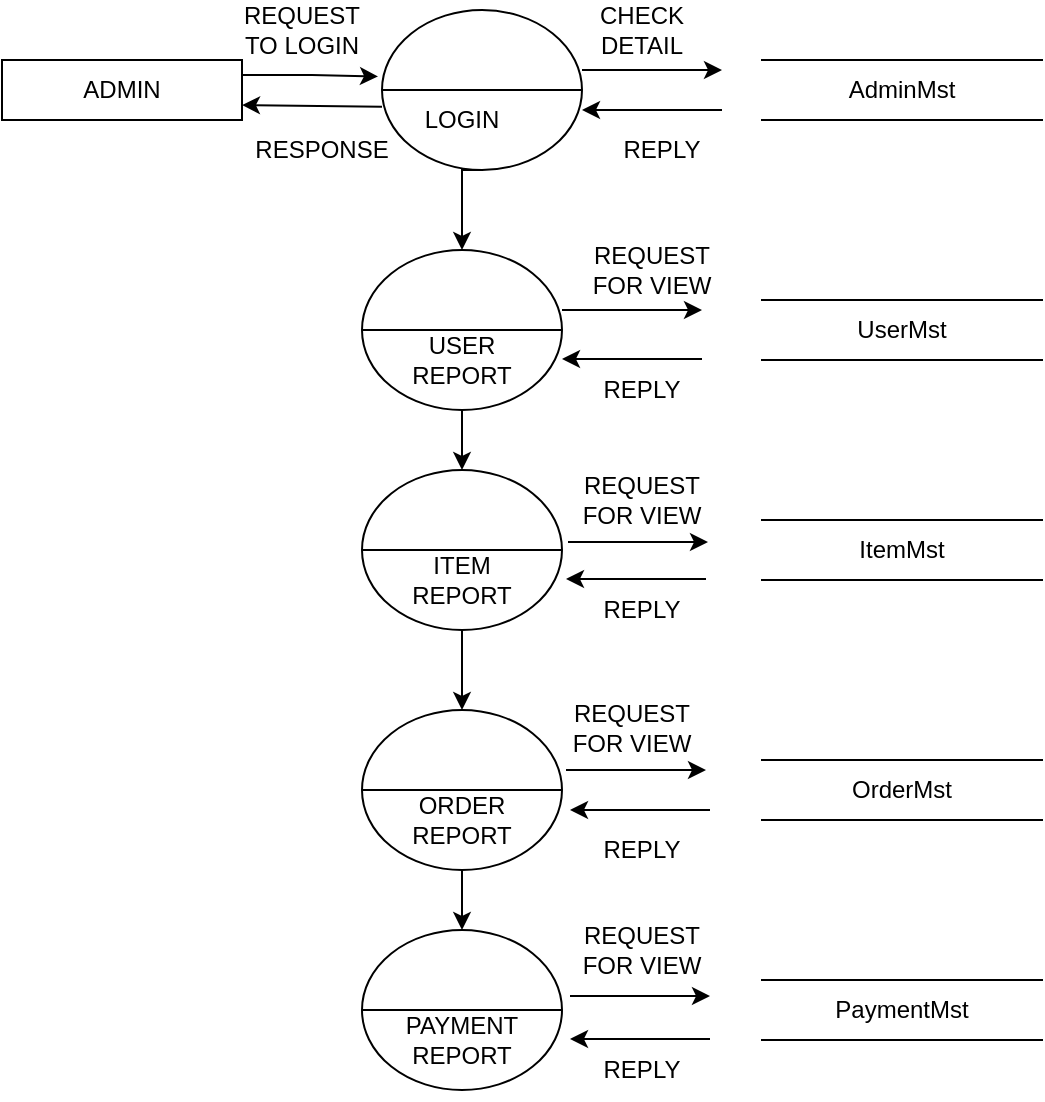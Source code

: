 <mxfile version="24.0.7" type="device">
  <diagram name="Page-1" id="QKr3hlFgz9Zs6SYv5Mjf">
    <mxGraphModel dx="1050" dy="557" grid="1" gridSize="10" guides="1" tooltips="1" connect="1" arrows="1" fold="1" page="1" pageScale="1" pageWidth="850" pageHeight="1100" math="0" shadow="0">
      <root>
        <mxCell id="0" />
        <mxCell id="1" parent="0" />
        <mxCell id="LEhVkkT9aKf8iro3H-op-1" value="ADMIN" style="rounded=0;whiteSpace=wrap;html=1;" vertex="1" parent="1">
          <mxGeometry x="30" y="65" width="120" height="30" as="geometry" />
        </mxCell>
        <mxCell id="LEhVkkT9aKf8iro3H-op-4" style="edgeStyle=orthogonalEdgeStyle;rounded=0;orthogonalLoop=1;jettySize=auto;html=1;exitX=0.5;exitY=1;exitDx=0;exitDy=0;" edge="1" parent="1" source="LEhVkkT9aKf8iro3H-op-2">
          <mxGeometry relative="1" as="geometry">
            <mxPoint x="260" y="160" as="targetPoint" />
            <Array as="points">
              <mxPoint x="260" y="120" />
            </Array>
          </mxGeometry>
        </mxCell>
        <mxCell id="LEhVkkT9aKf8iro3H-op-2" value="" style="shape=lineEllipse;perimeter=ellipsePerimeter;whiteSpace=wrap;html=1;backgroundOutline=1;" vertex="1" parent="1">
          <mxGeometry x="220" y="40" width="100" height="80" as="geometry" />
        </mxCell>
        <mxCell id="LEhVkkT9aKf8iro3H-op-3" value="LOGIN" style="text;html=1;align=center;verticalAlign=middle;whiteSpace=wrap;rounded=0;" vertex="1" parent="1">
          <mxGeometry x="230" y="80" width="60" height="30" as="geometry" />
        </mxCell>
        <mxCell id="LEhVkkT9aKf8iro3H-op-13" style="edgeStyle=orthogonalEdgeStyle;rounded=0;orthogonalLoop=1;jettySize=auto;html=1;exitX=0.5;exitY=1;exitDx=0;exitDy=0;entryX=0.5;entryY=0;entryDx=0;entryDy=0;" edge="1" parent="1" source="LEhVkkT9aKf8iro3H-op-5" target="LEhVkkT9aKf8iro3H-op-11">
          <mxGeometry relative="1" as="geometry" />
        </mxCell>
        <mxCell id="LEhVkkT9aKf8iro3H-op-5" value="" style="shape=lineEllipse;perimeter=ellipsePerimeter;whiteSpace=wrap;html=1;backgroundOutline=1;" vertex="1" parent="1">
          <mxGeometry x="210" y="160" width="100" height="80" as="geometry" />
        </mxCell>
        <mxCell id="LEhVkkT9aKf8iro3H-op-6" value="USER REPORT" style="text;html=1;align=center;verticalAlign=middle;whiteSpace=wrap;rounded=0;" vertex="1" parent="1">
          <mxGeometry x="230" y="200" width="60" height="30" as="geometry" />
        </mxCell>
        <mxCell id="LEhVkkT9aKf8iro3H-op-7" value="" style="shape=lineEllipse;perimeter=ellipsePerimeter;whiteSpace=wrap;html=1;backgroundOutline=1;" vertex="1" parent="1">
          <mxGeometry x="210" y="500" width="100" height="80" as="geometry" />
        </mxCell>
        <mxCell id="LEhVkkT9aKf8iro3H-op-8" value="PAYMENT REPORT" style="text;html=1;align=center;verticalAlign=middle;whiteSpace=wrap;rounded=0;" vertex="1" parent="1">
          <mxGeometry x="230" y="540" width="60" height="30" as="geometry" />
        </mxCell>
        <mxCell id="LEhVkkT9aKf8iro3H-op-16" style="edgeStyle=orthogonalEdgeStyle;rounded=0;orthogonalLoop=1;jettySize=auto;html=1;exitX=0.5;exitY=1;exitDx=0;exitDy=0;entryX=0.5;entryY=0;entryDx=0;entryDy=0;" edge="1" parent="1" source="LEhVkkT9aKf8iro3H-op-9" target="LEhVkkT9aKf8iro3H-op-7">
          <mxGeometry relative="1" as="geometry" />
        </mxCell>
        <mxCell id="LEhVkkT9aKf8iro3H-op-9" value="" style="shape=lineEllipse;perimeter=ellipsePerimeter;whiteSpace=wrap;html=1;backgroundOutline=1;" vertex="1" parent="1">
          <mxGeometry x="210" y="390" width="100" height="80" as="geometry" />
        </mxCell>
        <mxCell id="LEhVkkT9aKf8iro3H-op-10" value="ORDER REPORT" style="text;html=1;align=center;verticalAlign=middle;whiteSpace=wrap;rounded=0;" vertex="1" parent="1">
          <mxGeometry x="230" y="430" width="60" height="30" as="geometry" />
        </mxCell>
        <mxCell id="LEhVkkT9aKf8iro3H-op-15" style="edgeStyle=orthogonalEdgeStyle;rounded=0;orthogonalLoop=1;jettySize=auto;html=1;exitX=0.5;exitY=1;exitDx=0;exitDy=0;entryX=0.5;entryY=0;entryDx=0;entryDy=0;" edge="1" parent="1" source="LEhVkkT9aKf8iro3H-op-11" target="LEhVkkT9aKf8iro3H-op-9">
          <mxGeometry relative="1" as="geometry" />
        </mxCell>
        <mxCell id="LEhVkkT9aKf8iro3H-op-11" value="" style="shape=lineEllipse;perimeter=ellipsePerimeter;whiteSpace=wrap;html=1;backgroundOutline=1;" vertex="1" parent="1">
          <mxGeometry x="210" y="270" width="100" height="80" as="geometry" />
        </mxCell>
        <mxCell id="LEhVkkT9aKf8iro3H-op-12" value="ITEM REPORT" style="text;html=1;align=center;verticalAlign=middle;whiteSpace=wrap;rounded=0;" vertex="1" parent="1">
          <mxGeometry x="230" y="310" width="60" height="30" as="geometry" />
        </mxCell>
        <mxCell id="LEhVkkT9aKf8iro3H-op-17" style="edgeStyle=orthogonalEdgeStyle;rounded=0;orthogonalLoop=1;jettySize=auto;html=1;exitX=1;exitY=0.25;exitDx=0;exitDy=0;entryX=-0.02;entryY=0.415;entryDx=0;entryDy=0;entryPerimeter=0;" edge="1" parent="1" source="LEhVkkT9aKf8iro3H-op-1" target="LEhVkkT9aKf8iro3H-op-2">
          <mxGeometry relative="1" as="geometry" />
        </mxCell>
        <mxCell id="LEhVkkT9aKf8iro3H-op-19" value="" style="endArrow=classic;html=1;rounded=0;exitX=0;exitY=0.605;exitDx=0;exitDy=0;exitPerimeter=0;entryX=1;entryY=0.75;entryDx=0;entryDy=0;" edge="1" parent="1" source="LEhVkkT9aKf8iro3H-op-2" target="LEhVkkT9aKf8iro3H-op-1">
          <mxGeometry width="50" height="50" relative="1" as="geometry">
            <mxPoint x="230" y="180" as="sourcePoint" />
            <mxPoint x="140" y="110" as="targetPoint" />
          </mxGeometry>
        </mxCell>
        <mxCell id="LEhVkkT9aKf8iro3H-op-20" value="REQUEST TO LOGIN" style="text;html=1;align=center;verticalAlign=middle;whiteSpace=wrap;rounded=0;" vertex="1" parent="1">
          <mxGeometry x="150" y="35" width="60" height="30" as="geometry" />
        </mxCell>
        <mxCell id="LEhVkkT9aKf8iro3H-op-23" value="RESPONSE" style="text;html=1;align=center;verticalAlign=middle;whiteSpace=wrap;rounded=0;" vertex="1" parent="1">
          <mxGeometry x="160" y="95" width="60" height="30" as="geometry" />
        </mxCell>
        <mxCell id="LEhVkkT9aKf8iro3H-op-24" value="" style="endArrow=classic;html=1;rounded=0;exitX=0;exitY=0.605;exitDx=0;exitDy=0;exitPerimeter=0;entryX=1;entryY=0.75;entryDx=0;entryDy=0;" edge="1" parent="1">
          <mxGeometry width="50" height="50" relative="1" as="geometry">
            <mxPoint x="390" y="90" as="sourcePoint" />
            <mxPoint x="320" y="90" as="targetPoint" />
          </mxGeometry>
        </mxCell>
        <mxCell id="LEhVkkT9aKf8iro3H-op-25" value="" style="endArrow=classic;html=1;rounded=0;exitX=0;exitY=0.605;exitDx=0;exitDy=0;exitPerimeter=0;entryX=1;entryY=0.75;entryDx=0;entryDy=0;" edge="1" parent="1">
          <mxGeometry width="50" height="50" relative="1" as="geometry">
            <mxPoint x="380" y="214.5" as="sourcePoint" />
            <mxPoint x="310" y="214.5" as="targetPoint" />
          </mxGeometry>
        </mxCell>
        <mxCell id="LEhVkkT9aKf8iro3H-op-26" value="" style="endArrow=classic;html=1;rounded=0;exitX=0;exitY=0.605;exitDx=0;exitDy=0;exitPerimeter=0;entryX=1;entryY=0.75;entryDx=0;entryDy=0;" edge="1" parent="1">
          <mxGeometry width="50" height="50" relative="1" as="geometry">
            <mxPoint x="382" y="324.5" as="sourcePoint" />
            <mxPoint x="312" y="324.5" as="targetPoint" />
          </mxGeometry>
        </mxCell>
        <mxCell id="LEhVkkT9aKf8iro3H-op-27" value="" style="endArrow=classic;html=1;rounded=0;exitX=0;exitY=0.605;exitDx=0;exitDy=0;exitPerimeter=0;entryX=1;entryY=0.75;entryDx=0;entryDy=0;" edge="1" parent="1">
          <mxGeometry width="50" height="50" relative="1" as="geometry">
            <mxPoint x="384" y="440" as="sourcePoint" />
            <mxPoint x="314" y="440" as="targetPoint" />
          </mxGeometry>
        </mxCell>
        <mxCell id="LEhVkkT9aKf8iro3H-op-28" value="" style="endArrow=classic;html=1;rounded=0;exitX=0;exitY=0.605;exitDx=0;exitDy=0;exitPerimeter=0;entryX=1;entryY=0.75;entryDx=0;entryDy=0;" edge="1" parent="1">
          <mxGeometry width="50" height="50" relative="1" as="geometry">
            <mxPoint x="384" y="554.5" as="sourcePoint" />
            <mxPoint x="314" y="554.5" as="targetPoint" />
          </mxGeometry>
        </mxCell>
        <mxCell id="LEhVkkT9aKf8iro3H-op-29" value="" style="endArrow=classic;html=1;rounded=0;exitX=0;exitY=0.605;exitDx=0;exitDy=0;exitPerimeter=0;" edge="1" parent="1">
          <mxGeometry width="50" height="50" relative="1" as="geometry">
            <mxPoint x="320" y="70" as="sourcePoint" />
            <mxPoint x="390" y="70" as="targetPoint" />
          </mxGeometry>
        </mxCell>
        <mxCell id="LEhVkkT9aKf8iro3H-op-30" value="" style="endArrow=classic;html=1;rounded=0;exitX=0;exitY=0.605;exitDx=0;exitDy=0;exitPerimeter=0;" edge="1" parent="1">
          <mxGeometry width="50" height="50" relative="1" as="geometry">
            <mxPoint x="310" y="190" as="sourcePoint" />
            <mxPoint x="380" y="190" as="targetPoint" />
          </mxGeometry>
        </mxCell>
        <mxCell id="LEhVkkT9aKf8iro3H-op-31" value="" style="endArrow=classic;html=1;rounded=0;exitX=0;exitY=0.605;exitDx=0;exitDy=0;exitPerimeter=0;" edge="1" parent="1">
          <mxGeometry width="50" height="50" relative="1" as="geometry">
            <mxPoint x="313" y="306" as="sourcePoint" />
            <mxPoint x="383" y="306" as="targetPoint" />
          </mxGeometry>
        </mxCell>
        <mxCell id="LEhVkkT9aKf8iro3H-op-32" value="" style="endArrow=classic;html=1;rounded=0;exitX=0;exitY=0.605;exitDx=0;exitDy=0;exitPerimeter=0;" edge="1" parent="1">
          <mxGeometry width="50" height="50" relative="1" as="geometry">
            <mxPoint x="312" y="420" as="sourcePoint" />
            <mxPoint x="382" y="420" as="targetPoint" />
          </mxGeometry>
        </mxCell>
        <mxCell id="LEhVkkT9aKf8iro3H-op-33" value="" style="endArrow=classic;html=1;rounded=0;exitX=0;exitY=0.605;exitDx=0;exitDy=0;exitPerimeter=0;" edge="1" parent="1">
          <mxGeometry width="50" height="50" relative="1" as="geometry">
            <mxPoint x="314" y="533" as="sourcePoint" />
            <mxPoint x="384" y="533" as="targetPoint" />
          </mxGeometry>
        </mxCell>
        <mxCell id="LEhVkkT9aKf8iro3H-op-34" value="AdminMst" style="html=1;dashed=0;whiteSpace=wrap;shape=partialRectangle;right=0;left=0;" vertex="1" parent="1">
          <mxGeometry x="410" y="65" width="140" height="30" as="geometry" />
        </mxCell>
        <mxCell id="LEhVkkT9aKf8iro3H-op-36" value="UserMst" style="html=1;dashed=0;whiteSpace=wrap;shape=partialRectangle;right=0;left=0;" vertex="1" parent="1">
          <mxGeometry x="410" y="185" width="140" height="30" as="geometry" />
        </mxCell>
        <mxCell id="LEhVkkT9aKf8iro3H-op-37" value="ItemMst" style="html=1;dashed=0;whiteSpace=wrap;shape=partialRectangle;right=0;left=0;" vertex="1" parent="1">
          <mxGeometry x="410" y="295" width="140" height="30" as="geometry" />
        </mxCell>
        <mxCell id="LEhVkkT9aKf8iro3H-op-38" value="OrderMst" style="html=1;dashed=0;whiteSpace=wrap;shape=partialRectangle;right=0;left=0;" vertex="1" parent="1">
          <mxGeometry x="410" y="415" width="140" height="30" as="geometry" />
        </mxCell>
        <mxCell id="LEhVkkT9aKf8iro3H-op-39" value="PaymentMst" style="html=1;dashed=0;whiteSpace=wrap;shape=partialRectangle;right=0;left=0;" vertex="1" parent="1">
          <mxGeometry x="410" y="525" width="140" height="30" as="geometry" />
        </mxCell>
        <mxCell id="LEhVkkT9aKf8iro3H-op-40" value="CHECK DETAIL" style="text;html=1;align=center;verticalAlign=middle;whiteSpace=wrap;rounded=0;" vertex="1" parent="1">
          <mxGeometry x="320" y="35" width="60" height="30" as="geometry" />
        </mxCell>
        <mxCell id="LEhVkkT9aKf8iro3H-op-51" value="REPLY" style="text;html=1;align=center;verticalAlign=middle;whiteSpace=wrap;rounded=0;" vertex="1" parent="1">
          <mxGeometry x="330" y="95" width="60" height="30" as="geometry" />
        </mxCell>
        <mxCell id="LEhVkkT9aKf8iro3H-op-52" value="REPLY" style="text;html=1;align=center;verticalAlign=middle;whiteSpace=wrap;rounded=0;" vertex="1" parent="1">
          <mxGeometry x="320" y="215" width="60" height="30" as="geometry" />
        </mxCell>
        <mxCell id="LEhVkkT9aKf8iro3H-op-53" value="REPLY" style="text;html=1;align=center;verticalAlign=middle;whiteSpace=wrap;rounded=0;" vertex="1" parent="1">
          <mxGeometry x="320" y="325" width="60" height="30" as="geometry" />
        </mxCell>
        <mxCell id="LEhVkkT9aKf8iro3H-op-54" value="REPLY" style="text;html=1;align=center;verticalAlign=middle;whiteSpace=wrap;rounded=0;" vertex="1" parent="1">
          <mxGeometry x="320" y="445" width="60" height="30" as="geometry" />
        </mxCell>
        <mxCell id="LEhVkkT9aKf8iro3H-op-55" value="REPLY" style="text;html=1;align=center;verticalAlign=middle;whiteSpace=wrap;rounded=0;" vertex="1" parent="1">
          <mxGeometry x="320" y="555" width="60" height="30" as="geometry" />
        </mxCell>
        <mxCell id="LEhVkkT9aKf8iro3H-op-56" value="REQUEST FOR VIEW" style="text;html=1;align=center;verticalAlign=middle;whiteSpace=wrap;rounded=0;" vertex="1" parent="1">
          <mxGeometry x="320" y="155" width="70" height="30" as="geometry" />
        </mxCell>
        <mxCell id="LEhVkkT9aKf8iro3H-op-57" value="REQUEST FOR VIEW" style="text;html=1;align=center;verticalAlign=middle;whiteSpace=wrap;rounded=0;" vertex="1" parent="1">
          <mxGeometry x="315" y="270" width="70" height="30" as="geometry" />
        </mxCell>
        <mxCell id="LEhVkkT9aKf8iro3H-op-58" value="REQUEST FOR VIEW" style="text;html=1;align=center;verticalAlign=middle;whiteSpace=wrap;rounded=0;" vertex="1" parent="1">
          <mxGeometry x="310" y="384" width="70" height="30" as="geometry" />
        </mxCell>
        <mxCell id="LEhVkkT9aKf8iro3H-op-59" value="REQUEST FOR VIEW" style="text;html=1;align=center;verticalAlign=middle;whiteSpace=wrap;rounded=0;" vertex="1" parent="1">
          <mxGeometry x="315" y="495" width="70" height="30" as="geometry" />
        </mxCell>
      </root>
    </mxGraphModel>
  </diagram>
</mxfile>
